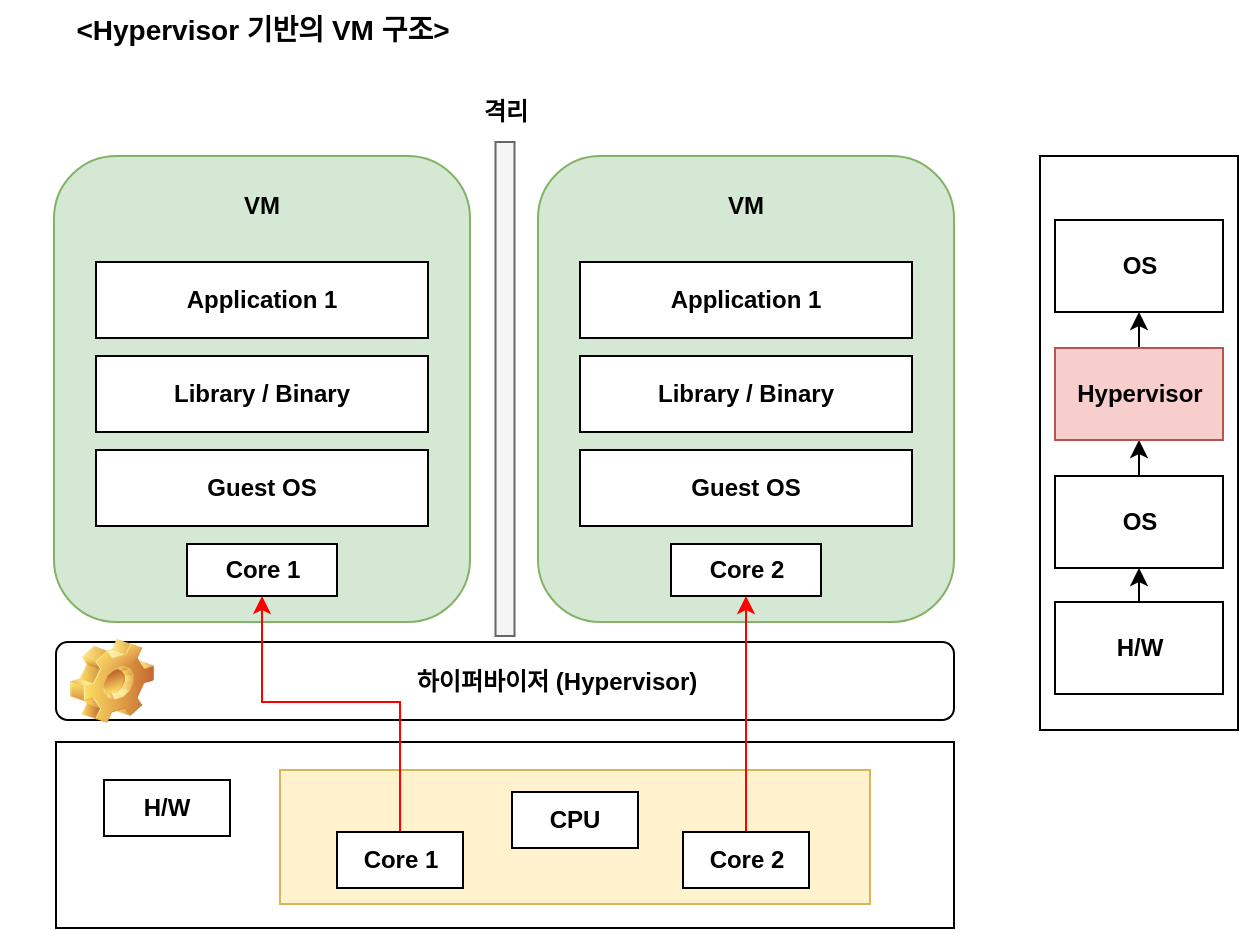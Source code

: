 <mxfile version="21.2.9" type="github">
  <diagram name="페이지-1" id="b9hPvHxMqKQLV7_Slofh">
    <mxGraphModel dx="772" dy="644" grid="0" gridSize="10" guides="1" tooltips="1" connect="1" arrows="1" fold="1" page="1" pageScale="1" pageWidth="100000" pageHeight="20000" math="0" shadow="0">
      <root>
        <mxCell id="0" />
        <mxCell id="1" parent="0" />
        <mxCell id="dhz5E3iuKjRYDUtLJkeY-23" value="" style="rounded=0;whiteSpace=wrap;html=1;" vertex="1" parent="1">
          <mxGeometry x="90" y="453" width="449" height="93" as="geometry" />
        </mxCell>
        <mxCell id="dhz5E3iuKjRYDUtLJkeY-1" value="" style="rounded=1;whiteSpace=wrap;html=1;fillColor=#d5e8d4;strokeColor=#82b366;" vertex="1" parent="1">
          <mxGeometry x="89" y="160" width="208" height="233" as="geometry" />
        </mxCell>
        <mxCell id="dhz5E3iuKjRYDUtLJkeY-2" value="&lt;b&gt;Application 1&lt;/b&gt;" style="rounded=0;whiteSpace=wrap;html=1;" vertex="1" parent="1">
          <mxGeometry x="110" y="213" width="166" height="38" as="geometry" />
        </mxCell>
        <mxCell id="dhz5E3iuKjRYDUtLJkeY-4" value="&lt;b&gt;Library / Binary&lt;/b&gt;" style="rounded=0;whiteSpace=wrap;html=1;" vertex="1" parent="1">
          <mxGeometry x="110" y="260" width="166" height="38" as="geometry" />
        </mxCell>
        <mxCell id="dhz5E3iuKjRYDUtLJkeY-5" value="&lt;b&gt;Guest OS&lt;/b&gt;" style="rounded=0;whiteSpace=wrap;html=1;" vertex="1" parent="1">
          <mxGeometry x="110" y="307" width="166" height="38" as="geometry" />
        </mxCell>
        <mxCell id="dhz5E3iuKjRYDUtLJkeY-6" value="&lt;b&gt;Core 1&lt;/b&gt;" style="rounded=0;whiteSpace=wrap;html=1;" vertex="1" parent="1">
          <mxGeometry x="155.5" y="354" width="75" height="26" as="geometry" />
        </mxCell>
        <mxCell id="dhz5E3iuKjRYDUtLJkeY-7" value="" style="rounded=1;whiteSpace=wrap;html=1;fillColor=#d5e8d4;strokeColor=#82b366;" vertex="1" parent="1">
          <mxGeometry x="331" y="160" width="208" height="233" as="geometry" />
        </mxCell>
        <mxCell id="dhz5E3iuKjRYDUtLJkeY-8" value="&lt;b&gt;Application 1&lt;/b&gt;" style="rounded=0;whiteSpace=wrap;html=1;" vertex="1" parent="1">
          <mxGeometry x="352" y="213" width="166" height="38" as="geometry" />
        </mxCell>
        <mxCell id="dhz5E3iuKjRYDUtLJkeY-9" value="&lt;b&gt;Library / Binary&lt;/b&gt;" style="rounded=0;whiteSpace=wrap;html=1;" vertex="1" parent="1">
          <mxGeometry x="352" y="260" width="166" height="38" as="geometry" />
        </mxCell>
        <mxCell id="dhz5E3iuKjRYDUtLJkeY-10" value="&lt;b&gt;Guest OS&lt;/b&gt;" style="rounded=0;whiteSpace=wrap;html=1;" vertex="1" parent="1">
          <mxGeometry x="352" y="307" width="166" height="38" as="geometry" />
        </mxCell>
        <mxCell id="dhz5E3iuKjRYDUtLJkeY-11" value="&lt;b&gt;Core 2&lt;/b&gt;" style="rounded=0;whiteSpace=wrap;html=1;" vertex="1" parent="1">
          <mxGeometry x="397.5" y="354" width="75" height="26" as="geometry" />
        </mxCell>
        <mxCell id="dhz5E3iuKjRYDUtLJkeY-12" value="&lt;b&gt;VM&lt;/b&gt;" style="text;html=1;strokeColor=none;fillColor=none;align=center;verticalAlign=middle;whiteSpace=wrap;rounded=0;" vertex="1" parent="1">
          <mxGeometry x="163" y="170" width="60" height="30" as="geometry" />
        </mxCell>
        <mxCell id="dhz5E3iuKjRYDUtLJkeY-13" value="&lt;b&gt;VM&lt;/b&gt;" style="text;html=1;strokeColor=none;fillColor=none;align=center;verticalAlign=middle;whiteSpace=wrap;rounded=0;" vertex="1" parent="1">
          <mxGeometry x="405" y="170" width="60" height="30" as="geometry" />
        </mxCell>
        <mxCell id="dhz5E3iuKjRYDUtLJkeY-14" value="하이퍼바이저 (Hypervisor)" style="label;whiteSpace=wrap;html=1;image=img/clipart/Gear_128x128.png;align=center;" vertex="1" parent="1">
          <mxGeometry x="90" y="403" width="449" height="39" as="geometry" />
        </mxCell>
        <mxCell id="dhz5E3iuKjRYDUtLJkeY-17" value="" style="rounded=0;whiteSpace=wrap;html=1;fillColor=#fff2cc;strokeColor=#d6b656;" vertex="1" parent="1">
          <mxGeometry x="202" y="467" width="295" height="67" as="geometry" />
        </mxCell>
        <mxCell id="dhz5E3iuKjRYDUtLJkeY-22" value="" style="rounded=0;whiteSpace=wrap;html=1;fillColor=#f5f5f5;fontColor=#333333;strokeColor=#666666;" vertex="1" parent="1">
          <mxGeometry x="309.75" y="153" width="9.5" height="247" as="geometry" />
        </mxCell>
        <mxCell id="dhz5E3iuKjRYDUtLJkeY-26" value="&lt;b&gt;H/W&lt;/b&gt;" style="rounded=0;whiteSpace=wrap;html=1;" vertex="1" parent="1">
          <mxGeometry x="114" y="472" width="63" height="28" as="geometry" />
        </mxCell>
        <mxCell id="dhz5E3iuKjRYDUtLJkeY-32" style="edgeStyle=orthogonalEdgeStyle;rounded=0;orthogonalLoop=1;jettySize=auto;html=1;exitX=0.5;exitY=0;exitDx=0;exitDy=0;entryX=0.5;entryY=1;entryDx=0;entryDy=0;strokeColor=#ff0000;" edge="1" parent="1" source="dhz5E3iuKjRYDUtLJkeY-27" target="dhz5E3iuKjRYDUtLJkeY-6">
          <mxGeometry relative="1" as="geometry">
            <Array as="points">
              <mxPoint x="262" y="433" />
              <mxPoint x="193" y="433" />
            </Array>
          </mxGeometry>
        </mxCell>
        <mxCell id="dhz5E3iuKjRYDUtLJkeY-27" value="&lt;b&gt;Core 1&lt;/b&gt;" style="rounded=0;whiteSpace=wrap;html=1;" vertex="1" parent="1">
          <mxGeometry x="230.5" y="498" width="63" height="28" as="geometry" />
        </mxCell>
        <mxCell id="dhz5E3iuKjRYDUtLJkeY-33" style="edgeStyle=orthogonalEdgeStyle;rounded=0;orthogonalLoop=1;jettySize=auto;html=1;exitX=0.5;exitY=0;exitDx=0;exitDy=0;entryX=0.5;entryY=1;entryDx=0;entryDy=0;strokeColor=#ff0000;" edge="1" parent="1" source="dhz5E3iuKjRYDUtLJkeY-28" target="dhz5E3iuKjRYDUtLJkeY-11">
          <mxGeometry relative="1" as="geometry" />
        </mxCell>
        <mxCell id="dhz5E3iuKjRYDUtLJkeY-28" value="&lt;b&gt;Core 2&lt;/b&gt;" style="rounded=0;whiteSpace=wrap;html=1;" vertex="1" parent="1">
          <mxGeometry x="403.5" y="498" width="63" height="28" as="geometry" />
        </mxCell>
        <mxCell id="dhz5E3iuKjRYDUtLJkeY-29" value="&lt;b&gt;CPU&lt;/b&gt;" style="rounded=0;whiteSpace=wrap;html=1;" vertex="1" parent="1">
          <mxGeometry x="318" y="478" width="63" height="28" as="geometry" />
        </mxCell>
        <mxCell id="dhz5E3iuKjRYDUtLJkeY-31" value="&lt;b&gt;격리&lt;/b&gt;" style="text;html=1;strokeColor=none;fillColor=none;align=center;verticalAlign=middle;whiteSpace=wrap;rounded=0;" vertex="1" parent="1">
          <mxGeometry x="284.5" y="123" width="60" height="30" as="geometry" />
        </mxCell>
        <mxCell id="dhz5E3iuKjRYDUtLJkeY-34" value="&lt;b&gt;&lt;font style=&quot;font-size: 14px;&quot;&gt;&amp;lt;Hypervisor 기반의 VM 구조&amp;gt;&lt;/font&gt;&lt;/b&gt;" style="text;html=1;strokeColor=none;fillColor=none;align=center;verticalAlign=middle;whiteSpace=wrap;rounded=0;" vertex="1" parent="1">
          <mxGeometry x="62.75" y="82" width="260.5" height="30" as="geometry" />
        </mxCell>
        <mxCell id="dhz5E3iuKjRYDUtLJkeY-35" value="" style="rounded=0;whiteSpace=wrap;html=1;" vertex="1" parent="1">
          <mxGeometry x="582" y="160" width="99" height="287" as="geometry" />
        </mxCell>
        <mxCell id="dhz5E3iuKjRYDUtLJkeY-42" style="edgeStyle=orthogonalEdgeStyle;rounded=0;orthogonalLoop=1;jettySize=auto;html=1;exitX=0.5;exitY=0;exitDx=0;exitDy=0;entryX=0.5;entryY=1;entryDx=0;entryDy=0;" edge="1" parent="1" source="dhz5E3iuKjRYDUtLJkeY-37" target="dhz5E3iuKjRYDUtLJkeY-38">
          <mxGeometry relative="1" as="geometry" />
        </mxCell>
        <mxCell id="dhz5E3iuKjRYDUtLJkeY-37" value="&lt;b&gt;H/W&lt;/b&gt;" style="rounded=0;whiteSpace=wrap;html=1;" vertex="1" parent="1">
          <mxGeometry x="589.5" y="383" width="84" height="46" as="geometry" />
        </mxCell>
        <mxCell id="dhz5E3iuKjRYDUtLJkeY-43" style="edgeStyle=orthogonalEdgeStyle;rounded=0;orthogonalLoop=1;jettySize=auto;html=1;exitX=0.5;exitY=0;exitDx=0;exitDy=0;entryX=0.5;entryY=1;entryDx=0;entryDy=0;" edge="1" parent="1" source="dhz5E3iuKjRYDUtLJkeY-38" target="dhz5E3iuKjRYDUtLJkeY-39">
          <mxGeometry relative="1" as="geometry" />
        </mxCell>
        <mxCell id="dhz5E3iuKjRYDUtLJkeY-38" value="&lt;b&gt;OS&lt;/b&gt;" style="rounded=0;whiteSpace=wrap;html=1;" vertex="1" parent="1">
          <mxGeometry x="589.5" y="320" width="84" height="46" as="geometry" />
        </mxCell>
        <mxCell id="dhz5E3iuKjRYDUtLJkeY-44" style="edgeStyle=orthogonalEdgeStyle;rounded=0;orthogonalLoop=1;jettySize=auto;html=1;exitX=0.5;exitY=0;exitDx=0;exitDy=0;entryX=0.5;entryY=1;entryDx=0;entryDy=0;" edge="1" parent="1" source="dhz5E3iuKjRYDUtLJkeY-39" target="dhz5E3iuKjRYDUtLJkeY-40">
          <mxGeometry relative="1" as="geometry" />
        </mxCell>
        <mxCell id="dhz5E3iuKjRYDUtLJkeY-39" value="&lt;b&gt;Hypervisor&lt;/b&gt;" style="rounded=0;whiteSpace=wrap;html=1;fillColor=#f8cecc;strokeColor=#b85450;" vertex="1" parent="1">
          <mxGeometry x="589.5" y="256" width="84" height="46" as="geometry" />
        </mxCell>
        <mxCell id="dhz5E3iuKjRYDUtLJkeY-40" value="&lt;b&gt;OS&lt;/b&gt;" style="rounded=0;whiteSpace=wrap;html=1;" vertex="1" parent="1">
          <mxGeometry x="589.5" y="192" width="84" height="46" as="geometry" />
        </mxCell>
      </root>
    </mxGraphModel>
  </diagram>
</mxfile>
